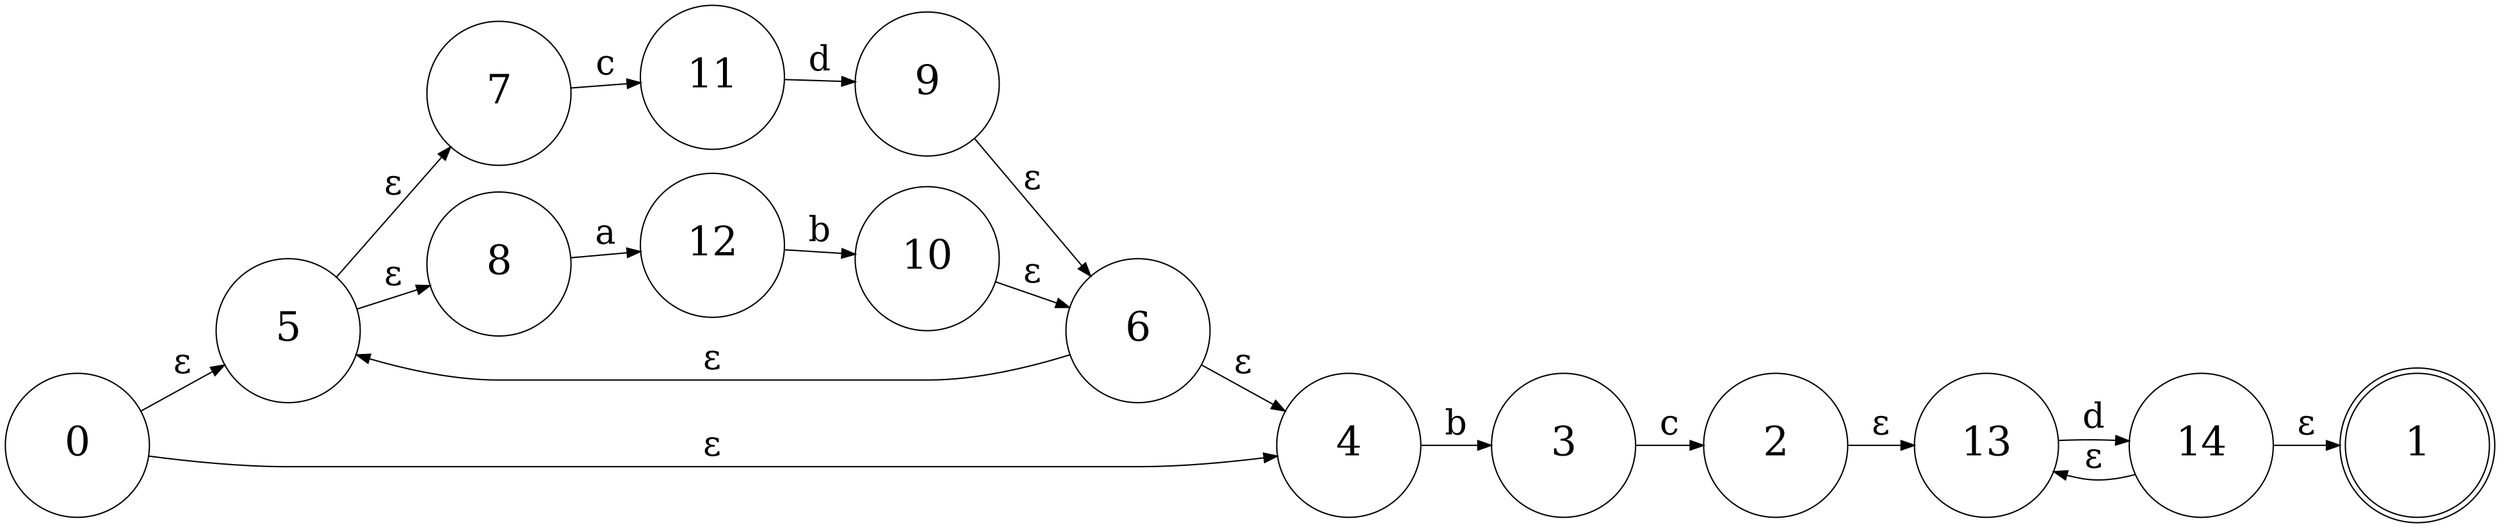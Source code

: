 digraph {
overlap = false;
splines = true;
rankdir = LR;
node [shape=circle, height=0.5, width=1.5, fontsize=30];
edge [fontsize=26];
graph[dpi=75];

"0" [label="0"];
"5" [label="5"];
"7" [label="7"];
"11" [label="11"];
"9" [label="9"];
"6" [label="6"];
"4" [label="4"];
"3" [label="3"];
"2" [label="2"];
"13" [label="13"];
"14" [label="14"];
"1" [label="1", peripheries=2];
"14" -> "1"[label="&#603;"];
"14" -> "13"[label="&#603;"];
"13" -> "14"[label="d"];
"2" -> "13"[label="&#603;"];
"3" -> "2"[label="c"];
"4" -> "3"[label="b"];
"6" -> "4"[label="&#603;"];
"6" -> "5"[label="&#603;"];
"9" -> "6"[label="&#603;"];
"11" -> "9"[label="d"];
"7" -> "11"[label="c"];
"5" -> "7"[label="&#603;"];
"8" [label="8"];
"12" [label="12"];
"10" [label="10"];
"10" -> "6"[label="&#603;"];
"12" -> "10"[label="b"];
"8" -> "12"[label="a"];
"5" -> "8"[label="&#603;"];
"0" -> "5"[label="&#603;"];
"0" -> "4"[label="&#603;"];
}